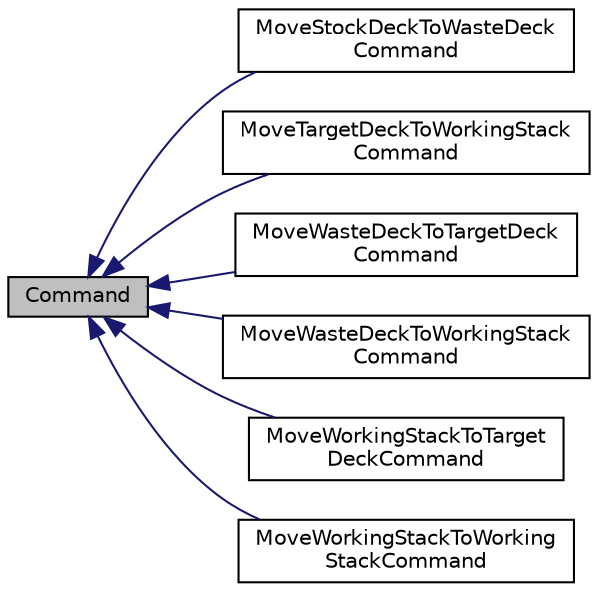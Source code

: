 digraph "Command"
{
  edge [fontname="Helvetica",fontsize="10",labelfontname="Helvetica",labelfontsize="10"];
  node [fontname="Helvetica",fontsize="10",shape=record];
  rankdir="LR";
  Node0 [label="Command",height=0.2,width=0.4,color="black", fillcolor="grey75", style="filled", fontcolor="black"];
  Node0 -> Node1 [dir="back",color="midnightblue",fontsize="10",style="solid",fontname="Helvetica"];
  Node1 [label="MoveStockDeckToWasteDeck\lCommand",height=0.2,width=0.4,color="black", fillcolor="white", style="filled",URL="$classMoveStockDeckToWasteDeckCommand.html"];
  Node0 -> Node2 [dir="back",color="midnightblue",fontsize="10",style="solid",fontname="Helvetica"];
  Node2 [label="MoveTargetDeckToWorkingStack\lCommand",height=0.2,width=0.4,color="black", fillcolor="white", style="filled",URL="$classMoveTargetDeckToWorkingStackCommand.html"];
  Node0 -> Node3 [dir="back",color="midnightblue",fontsize="10",style="solid",fontname="Helvetica"];
  Node3 [label="MoveWasteDeckToTargetDeck\lCommand",height=0.2,width=0.4,color="black", fillcolor="white", style="filled",URL="$classMoveWasteDeckToTargetDeckCommand.html"];
  Node0 -> Node4 [dir="back",color="midnightblue",fontsize="10",style="solid",fontname="Helvetica"];
  Node4 [label="MoveWasteDeckToWorkingStack\lCommand",height=0.2,width=0.4,color="black", fillcolor="white", style="filled",URL="$classMoveWasteDeckToWorkingStackCommand.html"];
  Node0 -> Node5 [dir="back",color="midnightblue",fontsize="10",style="solid",fontname="Helvetica"];
  Node5 [label="MoveWorkingStackToTarget\lDeckCommand",height=0.2,width=0.4,color="black", fillcolor="white", style="filled",URL="$classMoveWorkingStackToTargetDeckCommand.html"];
  Node0 -> Node6 [dir="back",color="midnightblue",fontsize="10",style="solid",fontname="Helvetica"];
  Node6 [label="MoveWorkingStackToWorking\lStackCommand",height=0.2,width=0.4,color="black", fillcolor="white", style="filled",URL="$classMoveWorkingStackToWorkingStackCommand.html"];
}
